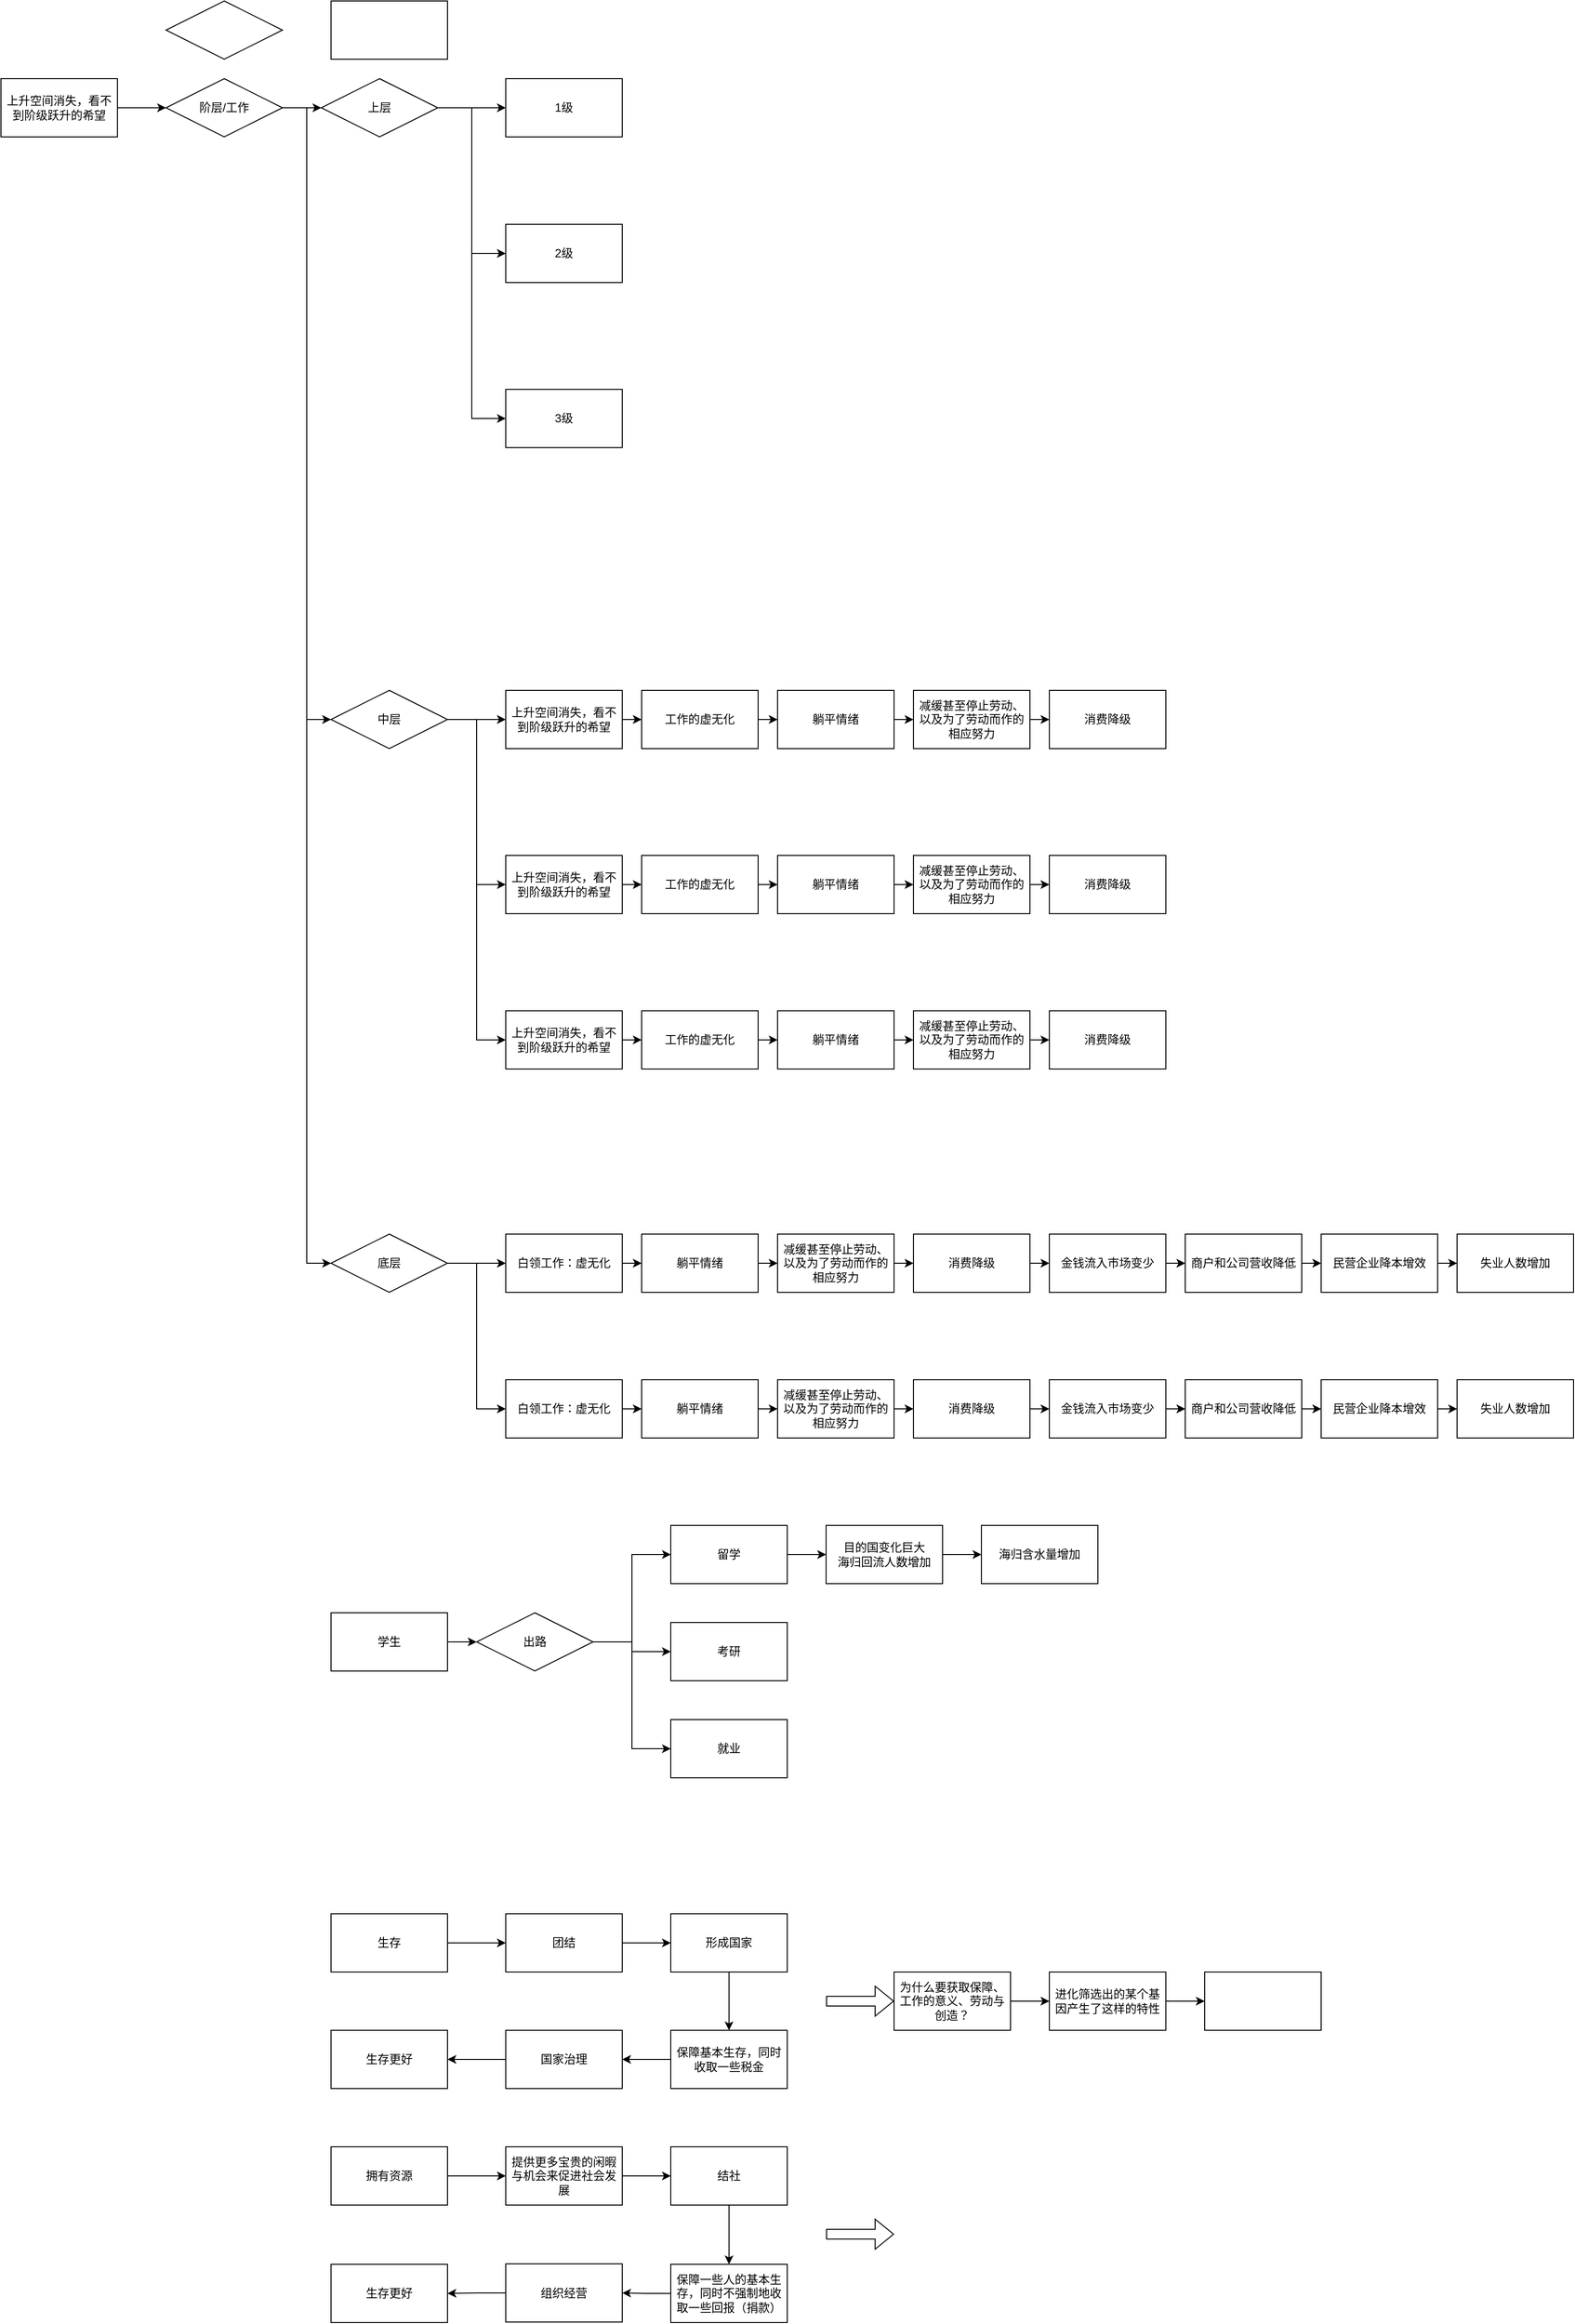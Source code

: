 <mxfile version="21.6.8" type="github" pages="2">
  <diagram name="Page-1" id="24T3DXJF2uw2_bgW-X_7">
    <mxGraphModel dx="1364" dy="771" grid="1" gridSize="10" guides="1" tooltips="1" connect="1" arrows="1" fold="1" page="1" pageScale="1" pageWidth="3300" pageHeight="4681" math="0" shadow="0">
      <root>
        <mxCell id="0" />
        <mxCell id="1" parent="0" />
        <mxCell id="c74hKm6C5fNsjrGRmVH3-32" style="edgeStyle=orthogonalEdgeStyle;rounded=0;orthogonalLoop=1;jettySize=auto;html=1;exitX=1;exitY=0.5;exitDx=0;exitDy=0;entryX=0;entryY=0.5;entryDx=0;entryDy=0;" parent="1" source="c74hKm6C5fNsjrGRmVH3-1" target="c74hKm6C5fNsjrGRmVH3-29" edge="1">
          <mxGeometry relative="1" as="geometry" />
        </mxCell>
        <mxCell id="c74hKm6C5fNsjrGRmVH3-1" value="上升空间消失，看不到阶级跃升的希望" style="rounded=0;whiteSpace=wrap;html=1;" parent="1" vertex="1">
          <mxGeometry x="60" y="90" width="120" height="60" as="geometry" />
        </mxCell>
        <mxCell id="c74hKm6C5fNsjrGRmVH3-9" style="edgeStyle=orthogonalEdgeStyle;rounded=0;orthogonalLoop=1;jettySize=auto;html=1;exitX=1;exitY=0.5;exitDx=0;exitDy=0;entryX=0;entryY=0.5;entryDx=0;entryDy=0;" parent="1" source="c74hKm6C5fNsjrGRmVH3-2" target="c74hKm6C5fNsjrGRmVH3-3" edge="1">
          <mxGeometry relative="1" as="geometry" />
        </mxCell>
        <mxCell id="c74hKm6C5fNsjrGRmVH3-2" value="白领工作：虚无化" style="rounded=0;whiteSpace=wrap;html=1;" parent="1" vertex="1">
          <mxGeometry x="580" y="1280" width="120" height="60" as="geometry" />
        </mxCell>
        <mxCell id="c74hKm6C5fNsjrGRmVH3-10" style="edgeStyle=orthogonalEdgeStyle;rounded=0;orthogonalLoop=1;jettySize=auto;html=1;exitX=1;exitY=0.5;exitDx=0;exitDy=0;entryX=0;entryY=0.5;entryDx=0;entryDy=0;" parent="1" source="c74hKm6C5fNsjrGRmVH3-3" target="c74hKm6C5fNsjrGRmVH3-4" edge="1">
          <mxGeometry relative="1" as="geometry" />
        </mxCell>
        <mxCell id="c74hKm6C5fNsjrGRmVH3-3" value="躺平情绪" style="rounded=0;whiteSpace=wrap;html=1;" parent="1" vertex="1">
          <mxGeometry x="720" y="1280" width="120" height="60" as="geometry" />
        </mxCell>
        <mxCell id="c74hKm6C5fNsjrGRmVH3-11" style="edgeStyle=orthogonalEdgeStyle;rounded=0;orthogonalLoop=1;jettySize=auto;html=1;exitX=1;exitY=0.5;exitDx=0;exitDy=0;entryX=0;entryY=0.5;entryDx=0;entryDy=0;" parent="1" source="c74hKm6C5fNsjrGRmVH3-4" target="c74hKm6C5fNsjrGRmVH3-5" edge="1">
          <mxGeometry relative="1" as="geometry" />
        </mxCell>
        <mxCell id="c74hKm6C5fNsjrGRmVH3-4" value="减缓甚至停止劳动、以及为了劳动而作的相应努力" style="rounded=0;whiteSpace=wrap;html=1;" parent="1" vertex="1">
          <mxGeometry x="860" y="1280" width="120" height="60" as="geometry" />
        </mxCell>
        <mxCell id="c74hKm6C5fNsjrGRmVH3-51" style="edgeStyle=orthogonalEdgeStyle;rounded=0;orthogonalLoop=1;jettySize=auto;html=1;exitX=1;exitY=0.5;exitDx=0;exitDy=0;entryX=0;entryY=0.5;entryDx=0;entryDy=0;" parent="1" source="c74hKm6C5fNsjrGRmVH3-5" target="c74hKm6C5fNsjrGRmVH3-6" edge="1">
          <mxGeometry relative="1" as="geometry" />
        </mxCell>
        <mxCell id="c74hKm6C5fNsjrGRmVH3-5" value="消费降级" style="rounded=0;whiteSpace=wrap;html=1;" parent="1" vertex="1">
          <mxGeometry x="1000" y="1280" width="120" height="60" as="geometry" />
        </mxCell>
        <mxCell id="c74hKm6C5fNsjrGRmVH3-52" style="edgeStyle=orthogonalEdgeStyle;rounded=0;orthogonalLoop=1;jettySize=auto;html=1;exitX=1;exitY=0.5;exitDx=0;exitDy=0;entryX=0;entryY=0.5;entryDx=0;entryDy=0;" parent="1" source="c74hKm6C5fNsjrGRmVH3-6" target="c74hKm6C5fNsjrGRmVH3-7" edge="1">
          <mxGeometry relative="1" as="geometry" />
        </mxCell>
        <mxCell id="c74hKm6C5fNsjrGRmVH3-6" value="金钱流入市场变少" style="rounded=0;whiteSpace=wrap;html=1;" parent="1" vertex="1">
          <mxGeometry x="1140" y="1280" width="120" height="60" as="geometry" />
        </mxCell>
        <mxCell id="c74hKm6C5fNsjrGRmVH3-53" style="edgeStyle=orthogonalEdgeStyle;rounded=0;orthogonalLoop=1;jettySize=auto;html=1;exitX=1;exitY=0.5;exitDx=0;exitDy=0;entryX=0;entryY=0.5;entryDx=0;entryDy=0;" parent="1" source="c74hKm6C5fNsjrGRmVH3-7" target="c74hKm6C5fNsjrGRmVH3-23" edge="1">
          <mxGeometry relative="1" as="geometry" />
        </mxCell>
        <mxCell id="c74hKm6C5fNsjrGRmVH3-7" value="商户和公司营收降低" style="rounded=0;whiteSpace=wrap;html=1;" parent="1" vertex="1">
          <mxGeometry x="1280" y="1280" width="120" height="60" as="geometry" />
        </mxCell>
        <mxCell id="c74hKm6C5fNsjrGRmVH3-14" style="edgeStyle=orthogonalEdgeStyle;rounded=0;orthogonalLoop=1;jettySize=auto;html=1;exitX=1;exitY=0.5;exitDx=0;exitDy=0;entryX=0;entryY=0.5;entryDx=0;entryDy=0;" parent="1" source="c74hKm6C5fNsjrGRmVH3-15" target="c74hKm6C5fNsjrGRmVH3-17" edge="1">
          <mxGeometry relative="1" as="geometry" />
        </mxCell>
        <mxCell id="c74hKm6C5fNsjrGRmVH3-15" value="上升空间消失，看不到阶级跃升的希望" style="rounded=0;whiteSpace=wrap;html=1;" parent="1" vertex="1">
          <mxGeometry x="580" y="720" width="120" height="60" as="geometry" />
        </mxCell>
        <mxCell id="c74hKm6C5fNsjrGRmVH3-16" style="edgeStyle=orthogonalEdgeStyle;rounded=0;orthogonalLoop=1;jettySize=auto;html=1;exitX=1;exitY=0.5;exitDx=0;exitDy=0;entryX=0;entryY=0.5;entryDx=0;entryDy=0;" parent="1" source="c74hKm6C5fNsjrGRmVH3-17" target="c74hKm6C5fNsjrGRmVH3-19" edge="1">
          <mxGeometry relative="1" as="geometry" />
        </mxCell>
        <mxCell id="c74hKm6C5fNsjrGRmVH3-17" value="工作的虚无化" style="rounded=0;whiteSpace=wrap;html=1;" parent="1" vertex="1">
          <mxGeometry x="720" y="720" width="120" height="60" as="geometry" />
        </mxCell>
        <mxCell id="c74hKm6C5fNsjrGRmVH3-18" style="edgeStyle=orthogonalEdgeStyle;rounded=0;orthogonalLoop=1;jettySize=auto;html=1;exitX=1;exitY=0.5;exitDx=0;exitDy=0;entryX=0;entryY=0.5;entryDx=0;entryDy=0;" parent="1" source="c74hKm6C5fNsjrGRmVH3-19" target="c74hKm6C5fNsjrGRmVH3-21" edge="1">
          <mxGeometry relative="1" as="geometry" />
        </mxCell>
        <mxCell id="c74hKm6C5fNsjrGRmVH3-19" value="躺平情绪" style="rounded=0;whiteSpace=wrap;html=1;" parent="1" vertex="1">
          <mxGeometry x="860" y="720" width="120" height="60" as="geometry" />
        </mxCell>
        <mxCell id="c74hKm6C5fNsjrGRmVH3-20" style="edgeStyle=orthogonalEdgeStyle;rounded=0;orthogonalLoop=1;jettySize=auto;html=1;exitX=1;exitY=0.5;exitDx=0;exitDy=0;entryX=0;entryY=0.5;entryDx=0;entryDy=0;" parent="1" source="c74hKm6C5fNsjrGRmVH3-21" target="c74hKm6C5fNsjrGRmVH3-22" edge="1">
          <mxGeometry relative="1" as="geometry" />
        </mxCell>
        <mxCell id="c74hKm6C5fNsjrGRmVH3-21" value="减缓甚至停止劳动、以及为了劳动而作的相应努力" style="rounded=0;whiteSpace=wrap;html=1;" parent="1" vertex="1">
          <mxGeometry x="1000" y="720" width="120" height="60" as="geometry" />
        </mxCell>
        <mxCell id="c74hKm6C5fNsjrGRmVH3-22" value="消费降级" style="rounded=0;whiteSpace=wrap;html=1;" parent="1" vertex="1">
          <mxGeometry x="1140" y="720" width="120" height="60" as="geometry" />
        </mxCell>
        <mxCell id="c74hKm6C5fNsjrGRmVH3-54" style="edgeStyle=orthogonalEdgeStyle;rounded=0;orthogonalLoop=1;jettySize=auto;html=1;exitX=1;exitY=0.5;exitDx=0;exitDy=0;" parent="1" source="c74hKm6C5fNsjrGRmVH3-23" target="c74hKm6C5fNsjrGRmVH3-25" edge="1">
          <mxGeometry relative="1" as="geometry" />
        </mxCell>
        <mxCell id="c74hKm6C5fNsjrGRmVH3-23" value="民营企业降本增效" style="rounded=0;whiteSpace=wrap;html=1;" parent="1" vertex="1">
          <mxGeometry x="1420" y="1280" width="120" height="60" as="geometry" />
        </mxCell>
        <mxCell id="c74hKm6C5fNsjrGRmVH3-25" value="失业人数增加" style="rounded=0;whiteSpace=wrap;html=1;" parent="1" vertex="1">
          <mxGeometry x="1560" y="1280" width="120" height="60" as="geometry" />
        </mxCell>
        <mxCell id="c74hKm6C5fNsjrGRmVH3-37" style="edgeStyle=orthogonalEdgeStyle;rounded=0;orthogonalLoop=1;jettySize=auto;html=1;exitX=1;exitY=0.5;exitDx=0;exitDy=0;entryX=0;entryY=0.5;entryDx=0;entryDy=0;" parent="1" source="c74hKm6C5fNsjrGRmVH3-29" target="c74hKm6C5fNsjrGRmVH3-35" edge="1">
          <mxGeometry relative="1" as="geometry" />
        </mxCell>
        <mxCell id="c74hKm6C5fNsjrGRmVH3-41" style="edgeStyle=orthogonalEdgeStyle;rounded=0;orthogonalLoop=1;jettySize=auto;html=1;exitX=1;exitY=0.5;exitDx=0;exitDy=0;entryX=0;entryY=0.5;entryDx=0;entryDy=0;" parent="1" source="c74hKm6C5fNsjrGRmVH3-29" target="c74hKm6C5fNsjrGRmVH3-38" edge="1">
          <mxGeometry relative="1" as="geometry" />
        </mxCell>
        <mxCell id="c74hKm6C5fNsjrGRmVH3-45" style="edgeStyle=orthogonalEdgeStyle;rounded=0;orthogonalLoop=1;jettySize=auto;html=1;exitX=1;exitY=0.5;exitDx=0;exitDy=0;entryX=0;entryY=0.5;entryDx=0;entryDy=0;" parent="1" source="c74hKm6C5fNsjrGRmVH3-29" target="c74hKm6C5fNsjrGRmVH3-39" edge="1">
          <mxGeometry relative="1" as="geometry" />
        </mxCell>
        <mxCell id="c74hKm6C5fNsjrGRmVH3-29" value="阶层/工作" style="rhombus;whiteSpace=wrap;html=1;" parent="1" vertex="1">
          <mxGeometry x="230" y="90" width="120" height="60" as="geometry" />
        </mxCell>
        <mxCell id="c74hKm6C5fNsjrGRmVH3-30" value="" style="rhombus;whiteSpace=wrap;html=1;" parent="1" vertex="1">
          <mxGeometry x="230" y="10" width="120" height="60" as="geometry" />
        </mxCell>
        <mxCell id="c74hKm6C5fNsjrGRmVH3-31" value="" style="rounded=0;whiteSpace=wrap;html=1;" parent="1" vertex="1">
          <mxGeometry x="400" y="10" width="120" height="60" as="geometry" />
        </mxCell>
        <mxCell id="c74hKm6C5fNsjrGRmVH3-73" style="edgeStyle=orthogonalEdgeStyle;rounded=0;orthogonalLoop=1;jettySize=auto;html=1;exitX=1;exitY=0.5;exitDx=0;exitDy=0;entryX=0;entryY=0.5;entryDx=0;entryDy=0;" parent="1" source="c74hKm6C5fNsjrGRmVH3-35" target="c74hKm6C5fNsjrGRmVH3-15" edge="1">
          <mxGeometry relative="1" as="geometry" />
        </mxCell>
        <mxCell id="c74hKm6C5fNsjrGRmVH3-110" style="edgeStyle=orthogonalEdgeStyle;rounded=0;orthogonalLoop=1;jettySize=auto;html=1;exitX=1;exitY=0.5;exitDx=0;exitDy=0;entryX=0;entryY=0.5;entryDx=0;entryDy=0;" parent="1" source="c74hKm6C5fNsjrGRmVH3-35" target="c74hKm6C5fNsjrGRmVH3-93" edge="1">
          <mxGeometry relative="1" as="geometry" />
        </mxCell>
        <mxCell id="c74hKm6C5fNsjrGRmVH3-111" style="edgeStyle=orthogonalEdgeStyle;rounded=0;orthogonalLoop=1;jettySize=auto;html=1;exitX=1;exitY=0.5;exitDx=0;exitDy=0;entryX=0;entryY=0.5;entryDx=0;entryDy=0;" parent="1" source="c74hKm6C5fNsjrGRmVH3-35" target="c74hKm6C5fNsjrGRmVH3-102" edge="1">
          <mxGeometry relative="1" as="geometry" />
        </mxCell>
        <mxCell id="c74hKm6C5fNsjrGRmVH3-35" value="中层" style="rhombus;whiteSpace=wrap;html=1;" parent="1" vertex="1">
          <mxGeometry x="400" y="720" width="120" height="60" as="geometry" />
        </mxCell>
        <mxCell id="c74hKm6C5fNsjrGRmVH3-46" style="edgeStyle=orthogonalEdgeStyle;rounded=0;orthogonalLoop=1;jettySize=auto;html=1;exitX=1;exitY=0.5;exitDx=0;exitDy=0;entryX=0;entryY=0.5;entryDx=0;entryDy=0;" parent="1" source="c74hKm6C5fNsjrGRmVH3-38" target="c74hKm6C5fNsjrGRmVH3-44" edge="1">
          <mxGeometry relative="1" as="geometry" />
        </mxCell>
        <mxCell id="c74hKm6C5fNsjrGRmVH3-47" style="edgeStyle=orthogonalEdgeStyle;rounded=0;orthogonalLoop=1;jettySize=auto;html=1;exitX=1;exitY=0.5;exitDx=0;exitDy=0;entryX=0;entryY=0.5;entryDx=0;entryDy=0;" parent="1" source="c74hKm6C5fNsjrGRmVH3-38" target="c74hKm6C5fNsjrGRmVH3-43" edge="1">
          <mxGeometry relative="1" as="geometry" />
        </mxCell>
        <mxCell id="c74hKm6C5fNsjrGRmVH3-48" style="edgeStyle=orthogonalEdgeStyle;rounded=0;orthogonalLoop=1;jettySize=auto;html=1;exitX=1;exitY=0.5;exitDx=0;exitDy=0;entryX=0;entryY=0.5;entryDx=0;entryDy=0;" parent="1" source="c74hKm6C5fNsjrGRmVH3-38" target="c74hKm6C5fNsjrGRmVH3-42" edge="1">
          <mxGeometry relative="1" as="geometry" />
        </mxCell>
        <mxCell id="c74hKm6C5fNsjrGRmVH3-38" value="上层" style="rhombus;whiteSpace=wrap;html=1;" parent="1" vertex="1">
          <mxGeometry x="390" y="90" width="120" height="60" as="geometry" />
        </mxCell>
        <mxCell id="c74hKm6C5fNsjrGRmVH3-50" style="edgeStyle=orthogonalEdgeStyle;rounded=0;orthogonalLoop=1;jettySize=auto;html=1;exitX=1;exitY=0.5;exitDx=0;exitDy=0;entryX=0;entryY=0.5;entryDx=0;entryDy=0;" parent="1" source="c74hKm6C5fNsjrGRmVH3-39" target="c74hKm6C5fNsjrGRmVH3-2" edge="1">
          <mxGeometry relative="1" as="geometry" />
        </mxCell>
        <mxCell id="c74hKm6C5fNsjrGRmVH3-72" style="edgeStyle=orthogonalEdgeStyle;rounded=0;orthogonalLoop=1;jettySize=auto;html=1;exitX=1;exitY=0.5;exitDx=0;exitDy=0;entryX=0;entryY=0.5;entryDx=0;entryDy=0;" parent="1" source="c74hKm6C5fNsjrGRmVH3-39" target="c74hKm6C5fNsjrGRmVH3-56" edge="1">
          <mxGeometry relative="1" as="geometry" />
        </mxCell>
        <mxCell id="c74hKm6C5fNsjrGRmVH3-39" value="底层" style="rhombus;whiteSpace=wrap;html=1;" parent="1" vertex="1">
          <mxGeometry x="400" y="1280" width="120" height="60" as="geometry" />
        </mxCell>
        <mxCell id="c74hKm6C5fNsjrGRmVH3-42" value="3级" style="rounded=0;whiteSpace=wrap;html=1;" parent="1" vertex="1">
          <mxGeometry x="580" y="410" width="120" height="60" as="geometry" />
        </mxCell>
        <mxCell id="c74hKm6C5fNsjrGRmVH3-43" value="2级" style="rounded=0;whiteSpace=wrap;html=1;" parent="1" vertex="1">
          <mxGeometry x="580" y="240" width="120" height="60" as="geometry" />
        </mxCell>
        <mxCell id="c74hKm6C5fNsjrGRmVH3-44" value="1级" style="rounded=0;whiteSpace=wrap;html=1;" parent="1" vertex="1">
          <mxGeometry x="580" y="90" width="120" height="60" as="geometry" />
        </mxCell>
        <mxCell id="c74hKm6C5fNsjrGRmVH3-55" style="edgeStyle=orthogonalEdgeStyle;rounded=0;orthogonalLoop=1;jettySize=auto;html=1;exitX=1;exitY=0.5;exitDx=0;exitDy=0;entryX=0;entryY=0.5;entryDx=0;entryDy=0;" parent="1" source="c74hKm6C5fNsjrGRmVH3-56" target="c74hKm6C5fNsjrGRmVH3-58" edge="1">
          <mxGeometry relative="1" as="geometry" />
        </mxCell>
        <mxCell id="c74hKm6C5fNsjrGRmVH3-56" value="白领工作：虚无化" style="rounded=0;whiteSpace=wrap;html=1;" parent="1" vertex="1">
          <mxGeometry x="580" y="1430" width="120" height="60" as="geometry" />
        </mxCell>
        <mxCell id="c74hKm6C5fNsjrGRmVH3-57" style="edgeStyle=orthogonalEdgeStyle;rounded=0;orthogonalLoop=1;jettySize=auto;html=1;exitX=1;exitY=0.5;exitDx=0;exitDy=0;entryX=0;entryY=0.5;entryDx=0;entryDy=0;" parent="1" source="c74hKm6C5fNsjrGRmVH3-58" target="c74hKm6C5fNsjrGRmVH3-60" edge="1">
          <mxGeometry relative="1" as="geometry" />
        </mxCell>
        <mxCell id="c74hKm6C5fNsjrGRmVH3-58" value="躺平情绪" style="rounded=0;whiteSpace=wrap;html=1;" parent="1" vertex="1">
          <mxGeometry x="720" y="1430" width="120" height="60" as="geometry" />
        </mxCell>
        <mxCell id="c74hKm6C5fNsjrGRmVH3-59" style="edgeStyle=orthogonalEdgeStyle;rounded=0;orthogonalLoop=1;jettySize=auto;html=1;exitX=1;exitY=0.5;exitDx=0;exitDy=0;entryX=0;entryY=0.5;entryDx=0;entryDy=0;" parent="1" source="c74hKm6C5fNsjrGRmVH3-60" target="c74hKm6C5fNsjrGRmVH3-62" edge="1">
          <mxGeometry relative="1" as="geometry" />
        </mxCell>
        <mxCell id="c74hKm6C5fNsjrGRmVH3-60" value="减缓甚至停止劳动、以及为了劳动而作的相应努力" style="rounded=0;whiteSpace=wrap;html=1;" parent="1" vertex="1">
          <mxGeometry x="860" y="1430" width="120" height="60" as="geometry" />
        </mxCell>
        <mxCell id="c74hKm6C5fNsjrGRmVH3-61" style="edgeStyle=orthogonalEdgeStyle;rounded=0;orthogonalLoop=1;jettySize=auto;html=1;exitX=1;exitY=0.5;exitDx=0;exitDy=0;entryX=0;entryY=0.5;entryDx=0;entryDy=0;" parent="1" source="c74hKm6C5fNsjrGRmVH3-62" target="c74hKm6C5fNsjrGRmVH3-64" edge="1">
          <mxGeometry relative="1" as="geometry" />
        </mxCell>
        <mxCell id="c74hKm6C5fNsjrGRmVH3-62" value="消费降级" style="rounded=0;whiteSpace=wrap;html=1;" parent="1" vertex="1">
          <mxGeometry x="1000" y="1430" width="120" height="60" as="geometry" />
        </mxCell>
        <mxCell id="c74hKm6C5fNsjrGRmVH3-63" style="edgeStyle=orthogonalEdgeStyle;rounded=0;orthogonalLoop=1;jettySize=auto;html=1;exitX=1;exitY=0.5;exitDx=0;exitDy=0;entryX=0;entryY=0.5;entryDx=0;entryDy=0;" parent="1" source="c74hKm6C5fNsjrGRmVH3-64" target="c74hKm6C5fNsjrGRmVH3-66" edge="1">
          <mxGeometry relative="1" as="geometry" />
        </mxCell>
        <mxCell id="c74hKm6C5fNsjrGRmVH3-64" value="金钱流入市场变少" style="rounded=0;whiteSpace=wrap;html=1;" parent="1" vertex="1">
          <mxGeometry x="1140" y="1430" width="120" height="60" as="geometry" />
        </mxCell>
        <mxCell id="c74hKm6C5fNsjrGRmVH3-65" style="edgeStyle=orthogonalEdgeStyle;rounded=0;orthogonalLoop=1;jettySize=auto;html=1;exitX=1;exitY=0.5;exitDx=0;exitDy=0;entryX=0;entryY=0.5;entryDx=0;entryDy=0;" parent="1" source="c74hKm6C5fNsjrGRmVH3-66" target="c74hKm6C5fNsjrGRmVH3-68" edge="1">
          <mxGeometry relative="1" as="geometry" />
        </mxCell>
        <mxCell id="c74hKm6C5fNsjrGRmVH3-66" value="商户和公司营收降低" style="rounded=0;whiteSpace=wrap;html=1;" parent="1" vertex="1">
          <mxGeometry x="1280" y="1430" width="120" height="60" as="geometry" />
        </mxCell>
        <mxCell id="c74hKm6C5fNsjrGRmVH3-67" style="edgeStyle=orthogonalEdgeStyle;rounded=0;orthogonalLoop=1;jettySize=auto;html=1;exitX=1;exitY=0.5;exitDx=0;exitDy=0;" parent="1" source="c74hKm6C5fNsjrGRmVH3-68" target="c74hKm6C5fNsjrGRmVH3-69" edge="1">
          <mxGeometry relative="1" as="geometry" />
        </mxCell>
        <mxCell id="c74hKm6C5fNsjrGRmVH3-68" value="民营企业降本增效" style="rounded=0;whiteSpace=wrap;html=1;" parent="1" vertex="1">
          <mxGeometry x="1420" y="1430" width="120" height="60" as="geometry" />
        </mxCell>
        <mxCell id="c74hKm6C5fNsjrGRmVH3-69" value="失业人数增加" style="rounded=0;whiteSpace=wrap;html=1;" parent="1" vertex="1">
          <mxGeometry x="1560" y="1430" width="120" height="60" as="geometry" />
        </mxCell>
        <mxCell id="c74hKm6C5fNsjrGRmVH3-92" style="edgeStyle=orthogonalEdgeStyle;rounded=0;orthogonalLoop=1;jettySize=auto;html=1;exitX=1;exitY=0.5;exitDx=0;exitDy=0;entryX=0;entryY=0.5;entryDx=0;entryDy=0;" parent="1" source="c74hKm6C5fNsjrGRmVH3-93" target="c74hKm6C5fNsjrGRmVH3-95" edge="1">
          <mxGeometry relative="1" as="geometry" />
        </mxCell>
        <mxCell id="c74hKm6C5fNsjrGRmVH3-93" value="上升空间消失，看不到阶级跃升的希望" style="rounded=0;whiteSpace=wrap;html=1;" parent="1" vertex="1">
          <mxGeometry x="580" y="890" width="120" height="60" as="geometry" />
        </mxCell>
        <mxCell id="c74hKm6C5fNsjrGRmVH3-94" style="edgeStyle=orthogonalEdgeStyle;rounded=0;orthogonalLoop=1;jettySize=auto;html=1;exitX=1;exitY=0.5;exitDx=0;exitDy=0;entryX=0;entryY=0.5;entryDx=0;entryDy=0;" parent="1" source="c74hKm6C5fNsjrGRmVH3-95" target="c74hKm6C5fNsjrGRmVH3-97" edge="1">
          <mxGeometry relative="1" as="geometry" />
        </mxCell>
        <mxCell id="c74hKm6C5fNsjrGRmVH3-95" value="工作的虚无化" style="rounded=0;whiteSpace=wrap;html=1;" parent="1" vertex="1">
          <mxGeometry x="720" y="890" width="120" height="60" as="geometry" />
        </mxCell>
        <mxCell id="c74hKm6C5fNsjrGRmVH3-96" style="edgeStyle=orthogonalEdgeStyle;rounded=0;orthogonalLoop=1;jettySize=auto;html=1;exitX=1;exitY=0.5;exitDx=0;exitDy=0;entryX=0;entryY=0.5;entryDx=0;entryDy=0;" parent="1" source="c74hKm6C5fNsjrGRmVH3-97" target="c74hKm6C5fNsjrGRmVH3-99" edge="1">
          <mxGeometry relative="1" as="geometry" />
        </mxCell>
        <mxCell id="c74hKm6C5fNsjrGRmVH3-97" value="躺平情绪" style="rounded=0;whiteSpace=wrap;html=1;" parent="1" vertex="1">
          <mxGeometry x="860" y="890" width="120" height="60" as="geometry" />
        </mxCell>
        <mxCell id="c74hKm6C5fNsjrGRmVH3-98" style="edgeStyle=orthogonalEdgeStyle;rounded=0;orthogonalLoop=1;jettySize=auto;html=1;exitX=1;exitY=0.5;exitDx=0;exitDy=0;entryX=0;entryY=0.5;entryDx=0;entryDy=0;" parent="1" source="c74hKm6C5fNsjrGRmVH3-99" target="c74hKm6C5fNsjrGRmVH3-100" edge="1">
          <mxGeometry relative="1" as="geometry" />
        </mxCell>
        <mxCell id="c74hKm6C5fNsjrGRmVH3-99" value="减缓甚至停止劳动、以及为了劳动而作的相应努力" style="rounded=0;whiteSpace=wrap;html=1;" parent="1" vertex="1">
          <mxGeometry x="1000" y="890" width="120" height="60" as="geometry" />
        </mxCell>
        <mxCell id="c74hKm6C5fNsjrGRmVH3-100" value="消费降级" style="rounded=0;whiteSpace=wrap;html=1;" parent="1" vertex="1">
          <mxGeometry x="1140" y="890" width="120" height="60" as="geometry" />
        </mxCell>
        <mxCell id="c74hKm6C5fNsjrGRmVH3-101" style="edgeStyle=orthogonalEdgeStyle;rounded=0;orthogonalLoop=1;jettySize=auto;html=1;exitX=1;exitY=0.5;exitDx=0;exitDy=0;entryX=0;entryY=0.5;entryDx=0;entryDy=0;" parent="1" source="c74hKm6C5fNsjrGRmVH3-102" target="c74hKm6C5fNsjrGRmVH3-104" edge="1">
          <mxGeometry relative="1" as="geometry" />
        </mxCell>
        <mxCell id="c74hKm6C5fNsjrGRmVH3-102" value="上升空间消失，看不到阶级跃升的希望" style="rounded=0;whiteSpace=wrap;html=1;" parent="1" vertex="1">
          <mxGeometry x="580" y="1050" width="120" height="60" as="geometry" />
        </mxCell>
        <mxCell id="c74hKm6C5fNsjrGRmVH3-103" style="edgeStyle=orthogonalEdgeStyle;rounded=0;orthogonalLoop=1;jettySize=auto;html=1;exitX=1;exitY=0.5;exitDx=0;exitDy=0;entryX=0;entryY=0.5;entryDx=0;entryDy=0;" parent="1" source="c74hKm6C5fNsjrGRmVH3-104" target="c74hKm6C5fNsjrGRmVH3-106" edge="1">
          <mxGeometry relative="1" as="geometry" />
        </mxCell>
        <mxCell id="c74hKm6C5fNsjrGRmVH3-104" value="工作的虚无化" style="rounded=0;whiteSpace=wrap;html=1;" parent="1" vertex="1">
          <mxGeometry x="720" y="1050" width="120" height="60" as="geometry" />
        </mxCell>
        <mxCell id="c74hKm6C5fNsjrGRmVH3-105" style="edgeStyle=orthogonalEdgeStyle;rounded=0;orthogonalLoop=1;jettySize=auto;html=1;exitX=1;exitY=0.5;exitDx=0;exitDy=0;entryX=0;entryY=0.5;entryDx=0;entryDy=0;" parent="1" source="c74hKm6C5fNsjrGRmVH3-106" target="c74hKm6C5fNsjrGRmVH3-108" edge="1">
          <mxGeometry relative="1" as="geometry" />
        </mxCell>
        <mxCell id="c74hKm6C5fNsjrGRmVH3-106" value="躺平情绪" style="rounded=0;whiteSpace=wrap;html=1;" parent="1" vertex="1">
          <mxGeometry x="860" y="1050" width="120" height="60" as="geometry" />
        </mxCell>
        <mxCell id="c74hKm6C5fNsjrGRmVH3-107" style="edgeStyle=orthogonalEdgeStyle;rounded=0;orthogonalLoop=1;jettySize=auto;html=1;exitX=1;exitY=0.5;exitDx=0;exitDy=0;entryX=0;entryY=0.5;entryDx=0;entryDy=0;" parent="1" source="c74hKm6C5fNsjrGRmVH3-108" target="c74hKm6C5fNsjrGRmVH3-109" edge="1">
          <mxGeometry relative="1" as="geometry" />
        </mxCell>
        <mxCell id="c74hKm6C5fNsjrGRmVH3-108" value="减缓甚至停止劳动、以及为了劳动而作的相应努力" style="rounded=0;whiteSpace=wrap;html=1;" parent="1" vertex="1">
          <mxGeometry x="1000" y="1050" width="120" height="60" as="geometry" />
        </mxCell>
        <mxCell id="c74hKm6C5fNsjrGRmVH3-109" value="消费降级" style="rounded=0;whiteSpace=wrap;html=1;" parent="1" vertex="1">
          <mxGeometry x="1140" y="1050" width="120" height="60" as="geometry" />
        </mxCell>
        <mxCell id="tq8WCnV3y_dN4W_3b1Hw-3" style="edgeStyle=orthogonalEdgeStyle;rounded=0;orthogonalLoop=1;jettySize=auto;html=1;exitX=1;exitY=0.5;exitDx=0;exitDy=0;entryX=0;entryY=0.5;entryDx=0;entryDy=0;" parent="1" source="tq8WCnV3y_dN4W_3b1Hw-1" target="tq8WCnV3y_dN4W_3b1Hw-2" edge="1">
          <mxGeometry relative="1" as="geometry" />
        </mxCell>
        <mxCell id="tq8WCnV3y_dN4W_3b1Hw-1" value="学生" style="rounded=0;whiteSpace=wrap;html=1;" parent="1" vertex="1">
          <mxGeometry x="400" y="1670" width="120" height="60" as="geometry" />
        </mxCell>
        <mxCell id="tq8WCnV3y_dN4W_3b1Hw-7" style="edgeStyle=orthogonalEdgeStyle;rounded=0;orthogonalLoop=1;jettySize=auto;html=1;exitX=1;exitY=0.5;exitDx=0;exitDy=0;entryX=0;entryY=0.5;entryDx=0;entryDy=0;" parent="1" source="tq8WCnV3y_dN4W_3b1Hw-2" target="tq8WCnV3y_dN4W_3b1Hw-4" edge="1">
          <mxGeometry relative="1" as="geometry" />
        </mxCell>
        <mxCell id="tq8WCnV3y_dN4W_3b1Hw-8" style="edgeStyle=orthogonalEdgeStyle;rounded=0;orthogonalLoop=1;jettySize=auto;html=1;exitX=1;exitY=0.5;exitDx=0;exitDy=0;entryX=0;entryY=0.5;entryDx=0;entryDy=0;" parent="1" source="tq8WCnV3y_dN4W_3b1Hw-2" target="tq8WCnV3y_dN4W_3b1Hw-6" edge="1">
          <mxGeometry relative="1" as="geometry" />
        </mxCell>
        <mxCell id="tq8WCnV3y_dN4W_3b1Hw-9" style="edgeStyle=orthogonalEdgeStyle;rounded=0;orthogonalLoop=1;jettySize=auto;html=1;exitX=1;exitY=0.5;exitDx=0;exitDy=0;entryX=0;entryY=0.5;entryDx=0;entryDy=0;" parent="1" source="tq8WCnV3y_dN4W_3b1Hw-2" target="tq8WCnV3y_dN4W_3b1Hw-5" edge="1">
          <mxGeometry relative="1" as="geometry" />
        </mxCell>
        <mxCell id="tq8WCnV3y_dN4W_3b1Hw-2" value="出路" style="rhombus;whiteSpace=wrap;html=1;" parent="1" vertex="1">
          <mxGeometry x="550" y="1670" width="120" height="60" as="geometry" />
        </mxCell>
        <mxCell id="tq8WCnV3y_dN4W_3b1Hw-11" style="edgeStyle=orthogonalEdgeStyle;rounded=0;orthogonalLoop=1;jettySize=auto;html=1;exitX=1;exitY=0.5;exitDx=0;exitDy=0;entryX=0;entryY=0.5;entryDx=0;entryDy=0;" parent="1" source="tq8WCnV3y_dN4W_3b1Hw-4" target="tq8WCnV3y_dN4W_3b1Hw-10" edge="1">
          <mxGeometry relative="1" as="geometry" />
        </mxCell>
        <mxCell id="tq8WCnV3y_dN4W_3b1Hw-4" value="留学" style="rounded=0;whiteSpace=wrap;html=1;" parent="1" vertex="1">
          <mxGeometry x="750" y="1580" width="120" height="60" as="geometry" />
        </mxCell>
        <mxCell id="tq8WCnV3y_dN4W_3b1Hw-5" value="就业" style="rounded=0;whiteSpace=wrap;html=1;" parent="1" vertex="1">
          <mxGeometry x="750" y="1780" width="120" height="60" as="geometry" />
        </mxCell>
        <mxCell id="tq8WCnV3y_dN4W_3b1Hw-6" value="考研" style="rounded=0;whiteSpace=wrap;html=1;" parent="1" vertex="1">
          <mxGeometry x="750" y="1680" width="120" height="60" as="geometry" />
        </mxCell>
        <mxCell id="tq8WCnV3y_dN4W_3b1Hw-13" style="edgeStyle=orthogonalEdgeStyle;rounded=0;orthogonalLoop=1;jettySize=auto;html=1;exitX=1;exitY=0.5;exitDx=0;exitDy=0;entryX=0;entryY=0.5;entryDx=0;entryDy=0;" parent="1" source="tq8WCnV3y_dN4W_3b1Hw-10" target="tq8WCnV3y_dN4W_3b1Hw-12" edge="1">
          <mxGeometry relative="1" as="geometry" />
        </mxCell>
        <mxCell id="tq8WCnV3y_dN4W_3b1Hw-10" value="目的国变化巨大&lt;br&gt;海归回流人数增加&lt;br&gt;" style="rounded=0;whiteSpace=wrap;html=1;" parent="1" vertex="1">
          <mxGeometry x="910" y="1580" width="120" height="60" as="geometry" />
        </mxCell>
        <mxCell id="tq8WCnV3y_dN4W_3b1Hw-12" value="海归含水量增加" style="rounded=0;whiteSpace=wrap;html=1;" parent="1" vertex="1">
          <mxGeometry x="1070" y="1580" width="120" height="60" as="geometry" />
        </mxCell>
        <mxCell id="8URLj0X4gQoOfT-6Zjkp-4" style="edgeStyle=orthogonalEdgeStyle;rounded=0;orthogonalLoop=1;jettySize=auto;html=1;exitX=1;exitY=0.5;exitDx=0;exitDy=0;entryX=0;entryY=0.5;entryDx=0;entryDy=0;" edge="1" parent="1" source="8URLj0X4gQoOfT-6Zjkp-1" target="8URLj0X4gQoOfT-6Zjkp-2">
          <mxGeometry relative="1" as="geometry" />
        </mxCell>
        <mxCell id="8URLj0X4gQoOfT-6Zjkp-1" value="生存" style="rounded=0;whiteSpace=wrap;html=1;" vertex="1" parent="1">
          <mxGeometry x="400" y="1980" width="120" height="60" as="geometry" />
        </mxCell>
        <mxCell id="8URLj0X4gQoOfT-6Zjkp-6" style="edgeStyle=orthogonalEdgeStyle;rounded=0;orthogonalLoop=1;jettySize=auto;html=1;exitX=1;exitY=0.5;exitDx=0;exitDy=0;" edge="1" parent="1" source="8URLj0X4gQoOfT-6Zjkp-2" target="8URLj0X4gQoOfT-6Zjkp-5">
          <mxGeometry relative="1" as="geometry" />
        </mxCell>
        <mxCell id="8URLj0X4gQoOfT-6Zjkp-2" value="团结" style="rounded=0;whiteSpace=wrap;html=1;" vertex="1" parent="1">
          <mxGeometry x="580" y="1980" width="120" height="60" as="geometry" />
        </mxCell>
        <mxCell id="8URLj0X4gQoOfT-6Zjkp-8" style="edgeStyle=orthogonalEdgeStyle;rounded=0;orthogonalLoop=1;jettySize=auto;html=1;exitX=0.5;exitY=1;exitDx=0;exitDy=0;entryX=0.5;entryY=0;entryDx=0;entryDy=0;" edge="1" parent="1" source="8URLj0X4gQoOfT-6Zjkp-5" target="8URLj0X4gQoOfT-6Zjkp-7">
          <mxGeometry relative="1" as="geometry" />
        </mxCell>
        <mxCell id="8URLj0X4gQoOfT-6Zjkp-5" value="形成国家" style="rounded=0;whiteSpace=wrap;html=1;" vertex="1" parent="1">
          <mxGeometry x="750" y="1980" width="120" height="60" as="geometry" />
        </mxCell>
        <mxCell id="8URLj0X4gQoOfT-6Zjkp-10" style="edgeStyle=orthogonalEdgeStyle;rounded=0;orthogonalLoop=1;jettySize=auto;html=1;exitX=0;exitY=0.5;exitDx=0;exitDy=0;entryX=1;entryY=0.5;entryDx=0;entryDy=0;" edge="1" parent="1" source="8URLj0X4gQoOfT-6Zjkp-7" target="8URLj0X4gQoOfT-6Zjkp-9">
          <mxGeometry relative="1" as="geometry" />
        </mxCell>
        <mxCell id="8URLj0X4gQoOfT-6Zjkp-7" value="保障基本生存，同时收取一些税金" style="rounded=0;whiteSpace=wrap;html=1;" vertex="1" parent="1">
          <mxGeometry x="750" y="2100" width="120" height="60" as="geometry" />
        </mxCell>
        <mxCell id="8URLj0X4gQoOfT-6Zjkp-12" style="edgeStyle=orthogonalEdgeStyle;rounded=0;orthogonalLoop=1;jettySize=auto;html=1;exitX=0;exitY=0.5;exitDx=0;exitDy=0;entryX=1;entryY=0.5;entryDx=0;entryDy=0;" edge="1" parent="1" source="8URLj0X4gQoOfT-6Zjkp-9" target="8URLj0X4gQoOfT-6Zjkp-11">
          <mxGeometry relative="1" as="geometry" />
        </mxCell>
        <mxCell id="8URLj0X4gQoOfT-6Zjkp-9" value="国家治理" style="rounded=0;whiteSpace=wrap;html=1;" vertex="1" parent="1">
          <mxGeometry x="580" y="2100" width="120" height="60" as="geometry" />
        </mxCell>
        <mxCell id="8URLj0X4gQoOfT-6Zjkp-11" value="生存更好" style="rounded=0;whiteSpace=wrap;html=1;" vertex="1" parent="1">
          <mxGeometry x="400" y="2100" width="120" height="60" as="geometry" />
        </mxCell>
        <mxCell id="8URLj0X4gQoOfT-6Zjkp-15" style="edgeStyle=orthogonalEdgeStyle;rounded=0;orthogonalLoop=1;jettySize=auto;html=1;exitX=1;exitY=0.5;exitDx=0;exitDy=0;entryX=0;entryY=0.5;entryDx=0;entryDy=0;" edge="1" parent="1" source="8URLj0X4gQoOfT-6Zjkp-13" target="8URLj0X4gQoOfT-6Zjkp-14">
          <mxGeometry relative="1" as="geometry" />
        </mxCell>
        <mxCell id="8URLj0X4gQoOfT-6Zjkp-13" value="拥有资源" style="rounded=0;whiteSpace=wrap;html=1;" vertex="1" parent="1">
          <mxGeometry x="400" y="2220" width="120" height="60" as="geometry" />
        </mxCell>
        <mxCell id="8URLj0X4gQoOfT-6Zjkp-17" style="edgeStyle=orthogonalEdgeStyle;rounded=0;orthogonalLoop=1;jettySize=auto;html=1;exitX=1;exitY=0.5;exitDx=0;exitDy=0;entryX=0;entryY=0.5;entryDx=0;entryDy=0;" edge="1" parent="1" source="8URLj0X4gQoOfT-6Zjkp-14" target="8URLj0X4gQoOfT-6Zjkp-16">
          <mxGeometry relative="1" as="geometry" />
        </mxCell>
        <mxCell id="8URLj0X4gQoOfT-6Zjkp-14" value="提供更多宝贵的闲暇与机会来促进社会发展" style="rounded=0;whiteSpace=wrap;html=1;" vertex="1" parent="1">
          <mxGeometry x="580" y="2220" width="120" height="60" as="geometry" />
        </mxCell>
        <mxCell id="8URLj0X4gQoOfT-6Zjkp-19" style="edgeStyle=orthogonalEdgeStyle;rounded=0;orthogonalLoop=1;jettySize=auto;html=1;exitX=0.5;exitY=1;exitDx=0;exitDy=0;entryX=0.5;entryY=0;entryDx=0;entryDy=0;" edge="1" parent="1" source="8URLj0X4gQoOfT-6Zjkp-16" target="8URLj0X4gQoOfT-6Zjkp-18">
          <mxGeometry relative="1" as="geometry" />
        </mxCell>
        <mxCell id="8URLj0X4gQoOfT-6Zjkp-16" value="结社" style="rounded=0;whiteSpace=wrap;html=1;" vertex="1" parent="1">
          <mxGeometry x="750" y="2220" width="120" height="60" as="geometry" />
        </mxCell>
        <mxCell id="8URLj0X4gQoOfT-6Zjkp-21" style="edgeStyle=orthogonalEdgeStyle;rounded=0;orthogonalLoop=1;jettySize=auto;html=1;exitX=0;exitY=0.5;exitDx=0;exitDy=0;entryX=1;entryY=0.5;entryDx=0;entryDy=0;" edge="1" parent="1" source="8URLj0X4gQoOfT-6Zjkp-18" target="8URLj0X4gQoOfT-6Zjkp-20">
          <mxGeometry relative="1" as="geometry" />
        </mxCell>
        <mxCell id="8URLj0X4gQoOfT-6Zjkp-18" value="保障一些人的基本生存，同时不强制地收取一些回报（捐款）" style="rounded=0;whiteSpace=wrap;html=1;" vertex="1" parent="1">
          <mxGeometry x="750" y="2341" width="120" height="60" as="geometry" />
        </mxCell>
        <mxCell id="8URLj0X4gQoOfT-6Zjkp-24" style="edgeStyle=orthogonalEdgeStyle;rounded=0;orthogonalLoop=1;jettySize=auto;html=1;exitX=0;exitY=0.5;exitDx=0;exitDy=0;entryX=1;entryY=0.5;entryDx=0;entryDy=0;" edge="1" parent="1" source="8URLj0X4gQoOfT-6Zjkp-20" target="8URLj0X4gQoOfT-6Zjkp-23">
          <mxGeometry relative="1" as="geometry" />
        </mxCell>
        <mxCell id="8URLj0X4gQoOfT-6Zjkp-20" value="组织经营" style="rounded=0;whiteSpace=wrap;html=1;" vertex="1" parent="1">
          <mxGeometry x="580" y="2340.5" width="120" height="60" as="geometry" />
        </mxCell>
        <mxCell id="8URLj0X4gQoOfT-6Zjkp-23" value="生存更好" style="rounded=0;whiteSpace=wrap;html=1;" vertex="1" parent="1">
          <mxGeometry x="400" y="2341" width="120" height="60" as="geometry" />
        </mxCell>
        <mxCell id="8URLj0X4gQoOfT-6Zjkp-25" value="" style="shape=flexArrow;endArrow=classic;html=1;rounded=0;" edge="1" parent="1">
          <mxGeometry width="50" height="50" relative="1" as="geometry">
            <mxPoint x="910" y="2070" as="sourcePoint" />
            <mxPoint x="980" y="2070" as="targetPoint" />
          </mxGeometry>
        </mxCell>
        <mxCell id="8URLj0X4gQoOfT-6Zjkp-26" value="" style="shape=flexArrow;endArrow=classic;html=1;rounded=0;" edge="1" parent="1">
          <mxGeometry width="50" height="50" relative="1" as="geometry">
            <mxPoint x="910" y="2310" as="sourcePoint" />
            <mxPoint x="980" y="2310" as="targetPoint" />
          </mxGeometry>
        </mxCell>
        <mxCell id="8URLj0X4gQoOfT-6Zjkp-29" value="" style="edgeStyle=orthogonalEdgeStyle;rounded=0;orthogonalLoop=1;jettySize=auto;html=1;" edge="1" parent="1" source="8URLj0X4gQoOfT-6Zjkp-27" target="8URLj0X4gQoOfT-6Zjkp-28">
          <mxGeometry relative="1" as="geometry" />
        </mxCell>
        <mxCell id="8URLj0X4gQoOfT-6Zjkp-27" value="为什么要获取保障、工作的意义、劳动与创造？" style="rounded=0;whiteSpace=wrap;html=1;" vertex="1" parent="1">
          <mxGeometry x="980" y="2040" width="120" height="60" as="geometry" />
        </mxCell>
        <mxCell id="8URLj0X4gQoOfT-6Zjkp-31" value="" style="edgeStyle=orthogonalEdgeStyle;rounded=0;orthogonalLoop=1;jettySize=auto;html=1;" edge="1" parent="1" source="8URLj0X4gQoOfT-6Zjkp-28" target="8URLj0X4gQoOfT-6Zjkp-30">
          <mxGeometry relative="1" as="geometry" />
        </mxCell>
        <mxCell id="8URLj0X4gQoOfT-6Zjkp-28" value="进化筛选出的某个基因产生了这样的特性" style="rounded=0;whiteSpace=wrap;html=1;" vertex="1" parent="1">
          <mxGeometry x="1140" y="2040" width="120" height="60" as="geometry" />
        </mxCell>
        <mxCell id="8URLj0X4gQoOfT-6Zjkp-30" value="" style="rounded=0;whiteSpace=wrap;html=1;" vertex="1" parent="1">
          <mxGeometry x="1300" y="2040" width="120" height="60" as="geometry" />
        </mxCell>
      </root>
    </mxGraphModel>
  </diagram>
  <diagram id="TPSca6fqhliMtHp90JyJ" name="第 2 页">
    <mxGraphModel dx="941" dy="532" grid="0" gridSize="10" guides="1" tooltips="1" connect="1" arrows="1" fold="1" page="1" pageScale="1" pageWidth="827" pageHeight="1169" math="0" shadow="0">
      <root>
        <mxCell id="0" />
        <mxCell id="1" parent="0" />
        <mxCell id="zXo1qZjn9DQaoGsZnhPB-6" style="rounded=0;orthogonalLoop=1;jettySize=auto;html=1;exitX=0.817;exitY=1;exitDx=0;exitDy=0;entryX=0.217;entryY=0.05;entryDx=0;entryDy=0;exitPerimeter=0;entryPerimeter=0;" edge="1" parent="1" source="zXo1qZjn9DQaoGsZnhPB-1" target="zXo1qZjn9DQaoGsZnhPB-5">
          <mxGeometry relative="1" as="geometry" />
        </mxCell>
        <mxCell id="zXo1qZjn9DQaoGsZnhPB-7" style="edgeStyle=orthogonalEdgeStyle;rounded=0;orthogonalLoop=1;jettySize=auto;html=1;exitX=1;exitY=0.5;exitDx=0;exitDy=0;" edge="1" parent="1" source="zXo1qZjn9DQaoGsZnhPB-1" target="zXo1qZjn9DQaoGsZnhPB-3">
          <mxGeometry relative="1" as="geometry" />
        </mxCell>
        <mxCell id="zXo1qZjn9DQaoGsZnhPB-1" value="&lt;span style=&quot;font-size: 10px;&quot;&gt;S&lt;sub&gt;1&lt;/sub&gt;&lt;/span&gt;" style="ellipse;whiteSpace=wrap;html=1;aspect=fixed;" vertex="1" parent="1">
          <mxGeometry x="100" y="170" width="60" height="60" as="geometry" />
        </mxCell>
        <mxCell id="zXo1qZjn9DQaoGsZnhPB-3" value="&lt;span style=&quot;font-size: 10px;&quot;&gt;S&lt;sub&gt;2&lt;/sub&gt;&lt;/span&gt;" style="ellipse;whiteSpace=wrap;html=1;aspect=fixed;" vertex="1" parent="1">
          <mxGeometry x="220" y="170" width="60" height="60" as="geometry" />
        </mxCell>
        <mxCell id="zXo1qZjn9DQaoGsZnhPB-8" style="rounded=0;orthogonalLoop=1;jettySize=auto;html=1;exitX=1;exitY=0;exitDx=0;exitDy=0;entryX=0.5;entryY=1;entryDx=0;entryDy=0;" edge="1" parent="1" source="zXo1qZjn9DQaoGsZnhPB-5" target="zXo1qZjn9DQaoGsZnhPB-3">
          <mxGeometry relative="1" as="geometry" />
        </mxCell>
        <mxCell id="zXo1qZjn9DQaoGsZnhPB-5" value="&lt;span style=&quot;font-size: 10px;&quot;&gt;S&lt;sub&gt;3&lt;/sub&gt;&lt;/span&gt;" style="ellipse;whiteSpace=wrap;html=1;aspect=fixed;" vertex="1" parent="1">
          <mxGeometry x="160" y="280" width="60" height="60" as="geometry" />
        </mxCell>
        <mxCell id="zXo1qZjn9DQaoGsZnhPB-10" style="rounded=0;orthogonalLoop=1;jettySize=auto;html=1;exitX=1;exitY=1;exitDx=0;exitDy=0;dashed=1;" edge="1" parent="1" source="zXo1qZjn9DQaoGsZnhPB-9" target="zXo1qZjn9DQaoGsZnhPB-1">
          <mxGeometry relative="1" as="geometry" />
        </mxCell>
        <mxCell id="zXo1qZjn9DQaoGsZnhPB-9" value="&lt;span style=&quot;font-size: 10px;&quot;&gt;U&lt;sub&gt;1&lt;/sub&gt;&lt;/span&gt;" style="ellipse;whiteSpace=wrap;html=1;aspect=fixed;" vertex="1" parent="1">
          <mxGeometry x="30" y="80" width="60" height="60" as="geometry" />
        </mxCell>
        <mxCell id="zXo1qZjn9DQaoGsZnhPB-13" style="rounded=0;orthogonalLoop=1;jettySize=auto;html=1;exitX=1;exitY=1;exitDx=0;exitDy=0;entryX=0;entryY=0;entryDx=0;entryDy=0;dashed=1;" edge="1" parent="1" source="zXo1qZjn9DQaoGsZnhPB-11" target="zXo1qZjn9DQaoGsZnhPB-3">
          <mxGeometry relative="1" as="geometry" />
        </mxCell>
        <mxCell id="zXo1qZjn9DQaoGsZnhPB-11" value="&lt;span style=&quot;font-size: 10px;&quot;&gt;U&lt;sub&gt;2&lt;/sub&gt;&lt;/span&gt;" style="ellipse;whiteSpace=wrap;html=1;aspect=fixed;" vertex="1" parent="1">
          <mxGeometry x="147" y="80" width="60" height="60" as="geometry" />
        </mxCell>
        <mxCell id="zXo1qZjn9DQaoGsZnhPB-14" style="rounded=0;orthogonalLoop=1;jettySize=auto;html=1;exitX=1;exitY=0.5;exitDx=0;exitDy=0;dashed=1;" edge="1" parent="1" source="zXo1qZjn9DQaoGsZnhPB-12" target="zXo1qZjn9DQaoGsZnhPB-5">
          <mxGeometry relative="1" as="geometry" />
        </mxCell>
        <mxCell id="zXo1qZjn9DQaoGsZnhPB-12" value="&lt;span style=&quot;font-size: 10px;&quot;&gt;U&lt;sub&gt;3&lt;/sub&gt;&lt;/span&gt;" style="ellipse;whiteSpace=wrap;html=1;aspect=fixed;" vertex="1" parent="1">
          <mxGeometry x="30" y="220" width="60" height="60" as="geometry" />
        </mxCell>
        <mxCell id="zXo1qZjn9DQaoGsZnhPB-15" value="" style="shape=flexArrow;endArrow=classic;html=1;rounded=0;endWidth=29;endSize=7.51;" edge="1" parent="1">
          <mxGeometry width="50" height="50" relative="1" as="geometry">
            <mxPoint x="345" y="211" as="sourcePoint" />
            <mxPoint x="440" y="211" as="targetPoint" />
          </mxGeometry>
        </mxCell>
        <mxCell id="zXo1qZjn9DQaoGsZnhPB-16" value="G" style="edgeLabel;html=1;align=center;verticalAlign=middle;resizable=0;points=[];" vertex="1" connectable="0" parent="zXo1qZjn9DQaoGsZnhPB-15">
          <mxGeometry x="0.051" y="4" relative="1" as="geometry">
            <mxPoint x="-3" y="3" as="offset" />
          </mxGeometry>
        </mxCell>
      </root>
    </mxGraphModel>
  </diagram>
</mxfile>
